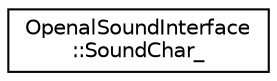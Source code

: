 digraph "Graphical Class Hierarchy"
{
  edge [fontname="Helvetica",fontsize="10",labelfontname="Helvetica",labelfontsize="10"];
  node [fontname="Helvetica",fontsize="10",shape=record];
  rankdir="LR";
  Node1 [label="OpenalSoundInterface\l::SoundChar_",height=0.2,width=0.4,color="black", fillcolor="white", style="filled",URL="$struct_openal_sound_interface_1_1_sound_char__.html"];
}
